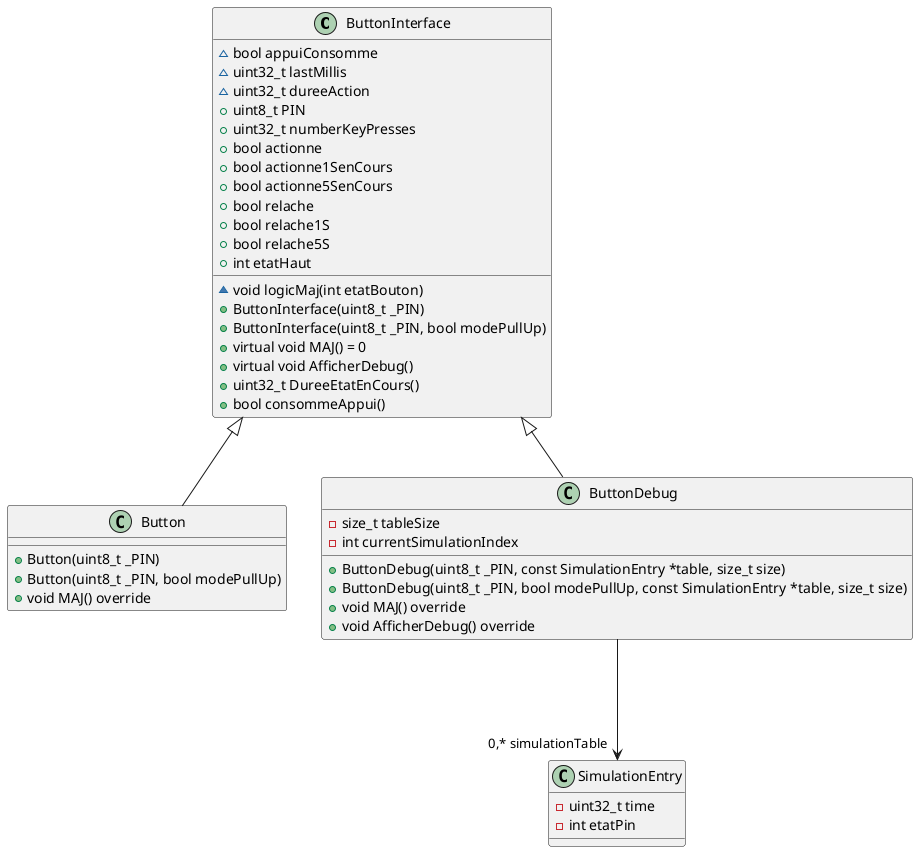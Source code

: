 @startuml class
ButtonInterface <|-- Button
ButtonInterface <|-- ButtonDebug
ButtonDebug ---> "0,* simulationTable" SimulationEntry
class ButtonInterface{
    ~bool appuiConsomme
    ~uint32_t lastMillis
    ~uint32_t dureeAction
    ~void logicMaj(int etatBouton)
    +uint8_t PIN
    +uint32_t numberKeyPresses
    +bool actionne
    +bool actionne1SenCours
    +bool actionne5SenCours
    +bool relache
    +bool relache1S
    +bool relache5S
    +int etatHaut 
    +ButtonInterface(uint8_t _PIN)
    +ButtonInterface(uint8_t _PIN, bool modePullUp)
    +virtual void MAJ() = 0
    +virtual void AfficherDebug()
    +uint32_t DureeEtatEnCours()
    +bool consommeAppui()
}

class Button{

    +Button(uint8_t _PIN)
    +Button(uint8_t _PIN, bool modePullUp)
    +void MAJ() override

}

class ButtonDebug{

    -size_t tableSize
    -int currentSimulationIndex 
    +ButtonDebug(uint8_t _PIN, const SimulationEntry *table, size_t size)
    +ButtonDebug(uint8_t _PIN, bool modePullUp, const SimulationEntry *table, size_t size)
    +void MAJ() override
    +void AfficherDebug() override

}
class SimulationEntry{
    -uint32_t time
    -int etatPin
}

@enduml